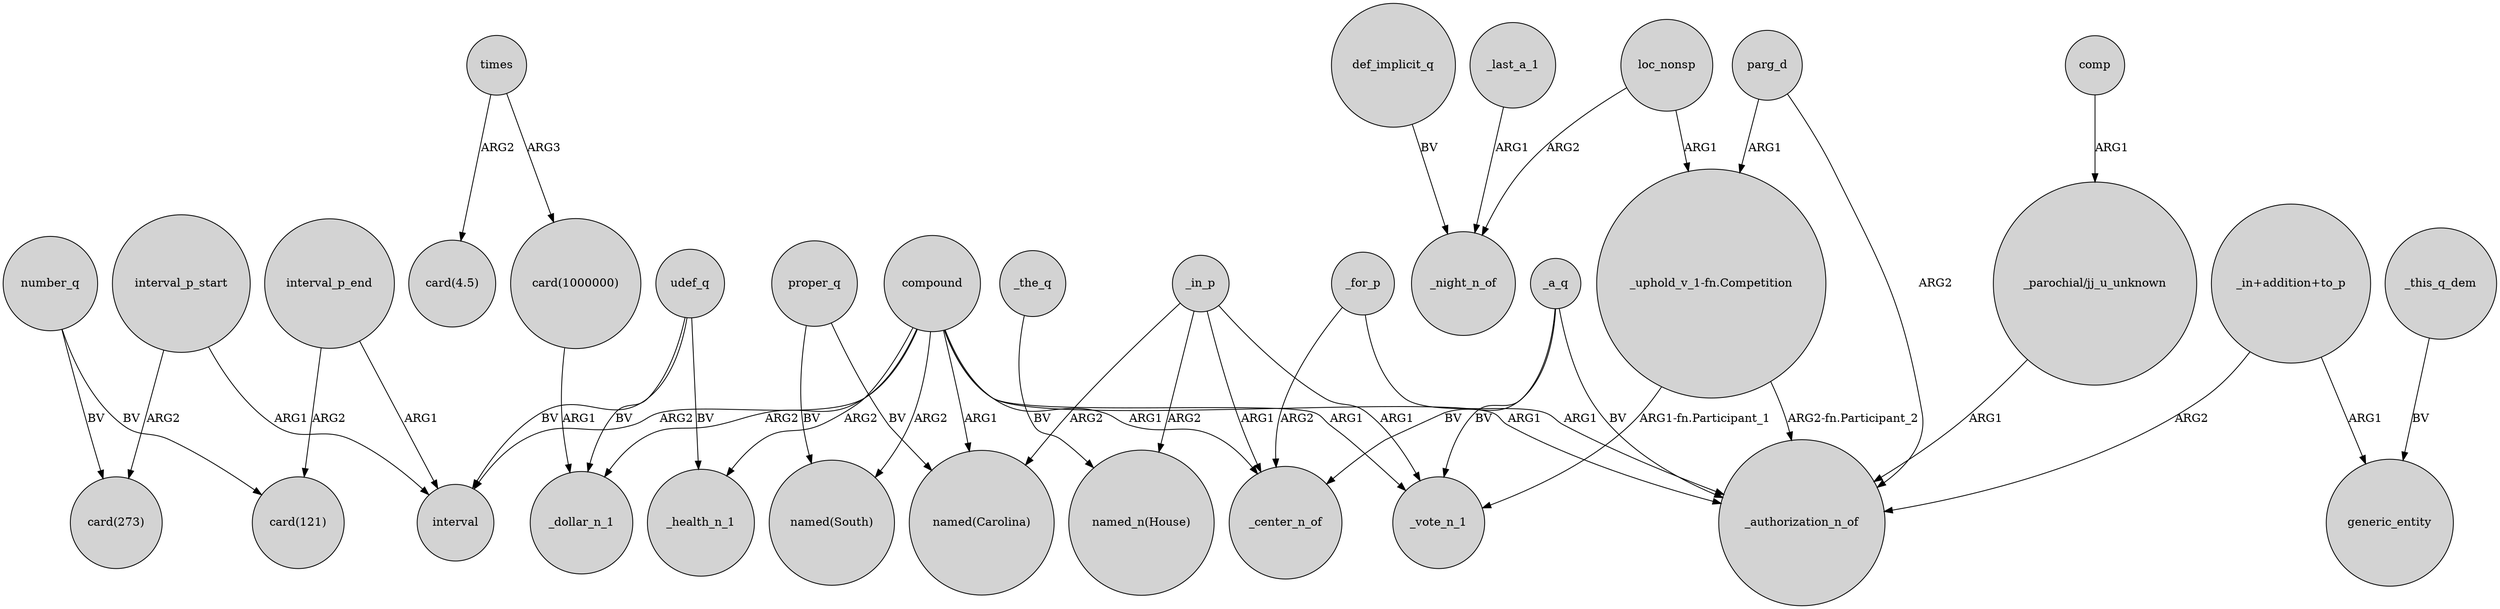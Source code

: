 digraph {
	node [shape=circle style=filled]
	"_in+addition+to_p" -> _authorization_n_of [label=ARG2]
	udef_q -> _health_n_1 [label=BV]
	"_in+addition+to_p" -> generic_entity [label=ARG1]
	proper_q -> "named(South)" [label=BV]
	compound -> _center_n_of [label=ARG1]
	compound -> _health_n_1 [label=ARG2]
	_in_p -> "named(Carolina)" [label=ARG2]
	_in_p -> _vote_n_1 [label=ARG1]
	times -> "card(1000000)" [label=ARG3]
	loc_nonsp -> _night_n_of [label=ARG2]
	udef_q -> interval [label=BV]
	compound -> _dollar_n_1 [label=ARG2]
	compound -> interval [label=ARG2]
	interval_p_start -> interval [label=ARG1]
	_a_q -> _center_n_of [label=BV]
	"_uphold_v_1-fn.Competition" -> _authorization_n_of [label="ARG2-fn.Participant_2"]
	_this_q_dem -> generic_entity [label=BV]
	_last_a_1 -> _night_n_of [label=ARG1]
	parg_d -> "_uphold_v_1-fn.Competition" [label=ARG1]
	number_q -> "card(121)" [label=BV]
	_a_q -> _vote_n_1 [label=BV]
	_the_q -> "named_n(House)" [label=BV]
	times -> "card(4.5)" [label=ARG2]
	loc_nonsp -> "_uphold_v_1-fn.Competition" [label=ARG1]
	"_uphold_v_1-fn.Competition" -> _vote_n_1 [label="ARG1-fn.Participant_1"]
	"_parochial/jj_u_unknown" -> _authorization_n_of [label=ARG1]
	udef_q -> _dollar_n_1 [label=BV]
	compound -> "named(South)" [label=ARG2]
	"card(1000000)" -> _dollar_n_1 [label=ARG1]
	_in_p -> _center_n_of [label=ARG1]
	interval_p_end -> interval [label=ARG1]
	compound -> _authorization_n_of [label=ARG1]
	parg_d -> _authorization_n_of [label=ARG2]
	_a_q -> _authorization_n_of [label=BV]
	_for_p -> _authorization_n_of [label=ARG1]
	compound -> _vote_n_1 [label=ARG1]
	proper_q -> "named(Carolina)" [label=BV]
	number_q -> "card(273)" [label=BV]
	_in_p -> "named_n(House)" [label=ARG2]
	comp -> "_parochial/jj_u_unknown" [label=ARG1]
	interval_p_start -> "card(273)" [label=ARG2]
	compound -> "named(Carolina)" [label=ARG1]
	def_implicit_q -> _night_n_of [label=BV]
	_for_p -> _center_n_of [label=ARG2]
	interval_p_end -> "card(121)" [label=ARG2]
}
